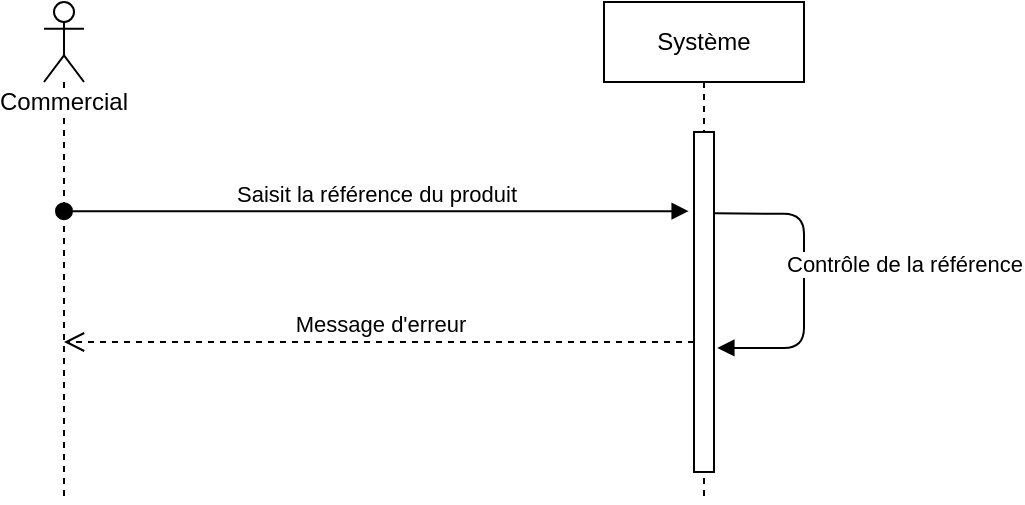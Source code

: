 <?xml version="1.0" encoding="UTF-8"?>
<mxfile version="13.2.4" type="google"><diagram id="sJgwM9JUG1OU5zjvtu9S" name="Page-1"><mxGraphModel dx="1022" dy="420" grid="1" gridSize="10" guides="1" tooltips="1" connect="1" arrows="1" fold="1" page="1" pageScale="1" pageWidth="850" pageHeight="1100" math="0" shadow="0"><root><mxCell id="0"/><mxCell id="1" parent="0"/><mxCell id="LEfoLGZIUjk_VnNZPhdS-1" value="Commercial&lt;br&gt;" style="shape=umlLifeline;participant=umlActor;perimeter=lifelinePerimeter;whiteSpace=wrap;html=1;container=1;collapsible=0;recursiveResize=0;verticalAlign=top;spacingTop=36;labelBackgroundColor=#ffffff;outlineConnect=0;" parent="1" vertex="1"><mxGeometry x="230" y="30" width="20" height="250" as="geometry"/></mxCell><mxCell id="LEfoLGZIUjk_VnNZPhdS-2" value="Système" style="shape=umlLifeline;perimeter=lifelinePerimeter;whiteSpace=wrap;html=1;container=1;collapsible=0;recursiveResize=0;outlineConnect=0;" parent="1" vertex="1"><mxGeometry x="510" y="30" width="100" height="250" as="geometry"/></mxCell><mxCell id="LEfoLGZIUjk_VnNZPhdS-3" value="" style="html=1;points=[];perimeter=orthogonalPerimeter;" parent="LEfoLGZIUjk_VnNZPhdS-2" vertex="1"><mxGeometry x="45" y="65" width="10" height="170" as="geometry"/></mxCell><mxCell id="wFTOqJKOeb31dnRPxsJn-3" value="Contrôle de la référence" style="html=1;verticalAlign=bottom;endArrow=block;exitX=1.033;exitY=0.239;exitDx=0;exitDy=0;exitPerimeter=0;entryX=1.167;entryY=0.635;entryDx=0;entryDy=0;entryPerimeter=0;" edge="1" parent="LEfoLGZIUjk_VnNZPhdS-2" source="LEfoLGZIUjk_VnNZPhdS-3" target="LEfoLGZIUjk_VnNZPhdS-3"><mxGeometry x="0.441" y="-60" width="80" relative="1" as="geometry"><mxPoint x="-130" y="160" as="sourcePoint"/><mxPoint x="-50" y="160" as="targetPoint"/><Array as="points"><mxPoint x="100" y="106"/><mxPoint x="100" y="173"/></Array><mxPoint x="50" y="27" as="offset"/></mxGeometry></mxCell><mxCell id="LEfoLGZIUjk_VnNZPhdS-4" value="Saisit la référence du produit" style="html=1;verticalAlign=bottom;startArrow=oval;startFill=1;endArrow=block;startSize=8;entryX=-0.267;entryY=0.233;entryDx=0;entryDy=0;entryPerimeter=0;" parent="1" source="LEfoLGZIUjk_VnNZPhdS-1" target="LEfoLGZIUjk_VnNZPhdS-3" edge="1"><mxGeometry width="60" relative="1" as="geometry"><mxPoint x="320" y="210" as="sourcePoint"/><mxPoint x="380" y="210" as="targetPoint"/></mxGeometry></mxCell><mxCell id="wFTOqJKOeb31dnRPxsJn-2" value="Message d'erreur" style="html=1;verticalAlign=bottom;endArrow=open;dashed=1;endSize=8;" edge="1" parent="1" target="LEfoLGZIUjk_VnNZPhdS-1"><mxGeometry relative="1" as="geometry"><mxPoint x="555" y="200" as="sourcePoint"/><mxPoint x="380" y="190" as="targetPoint"/></mxGeometry></mxCell></root></mxGraphModel></diagram></mxfile>